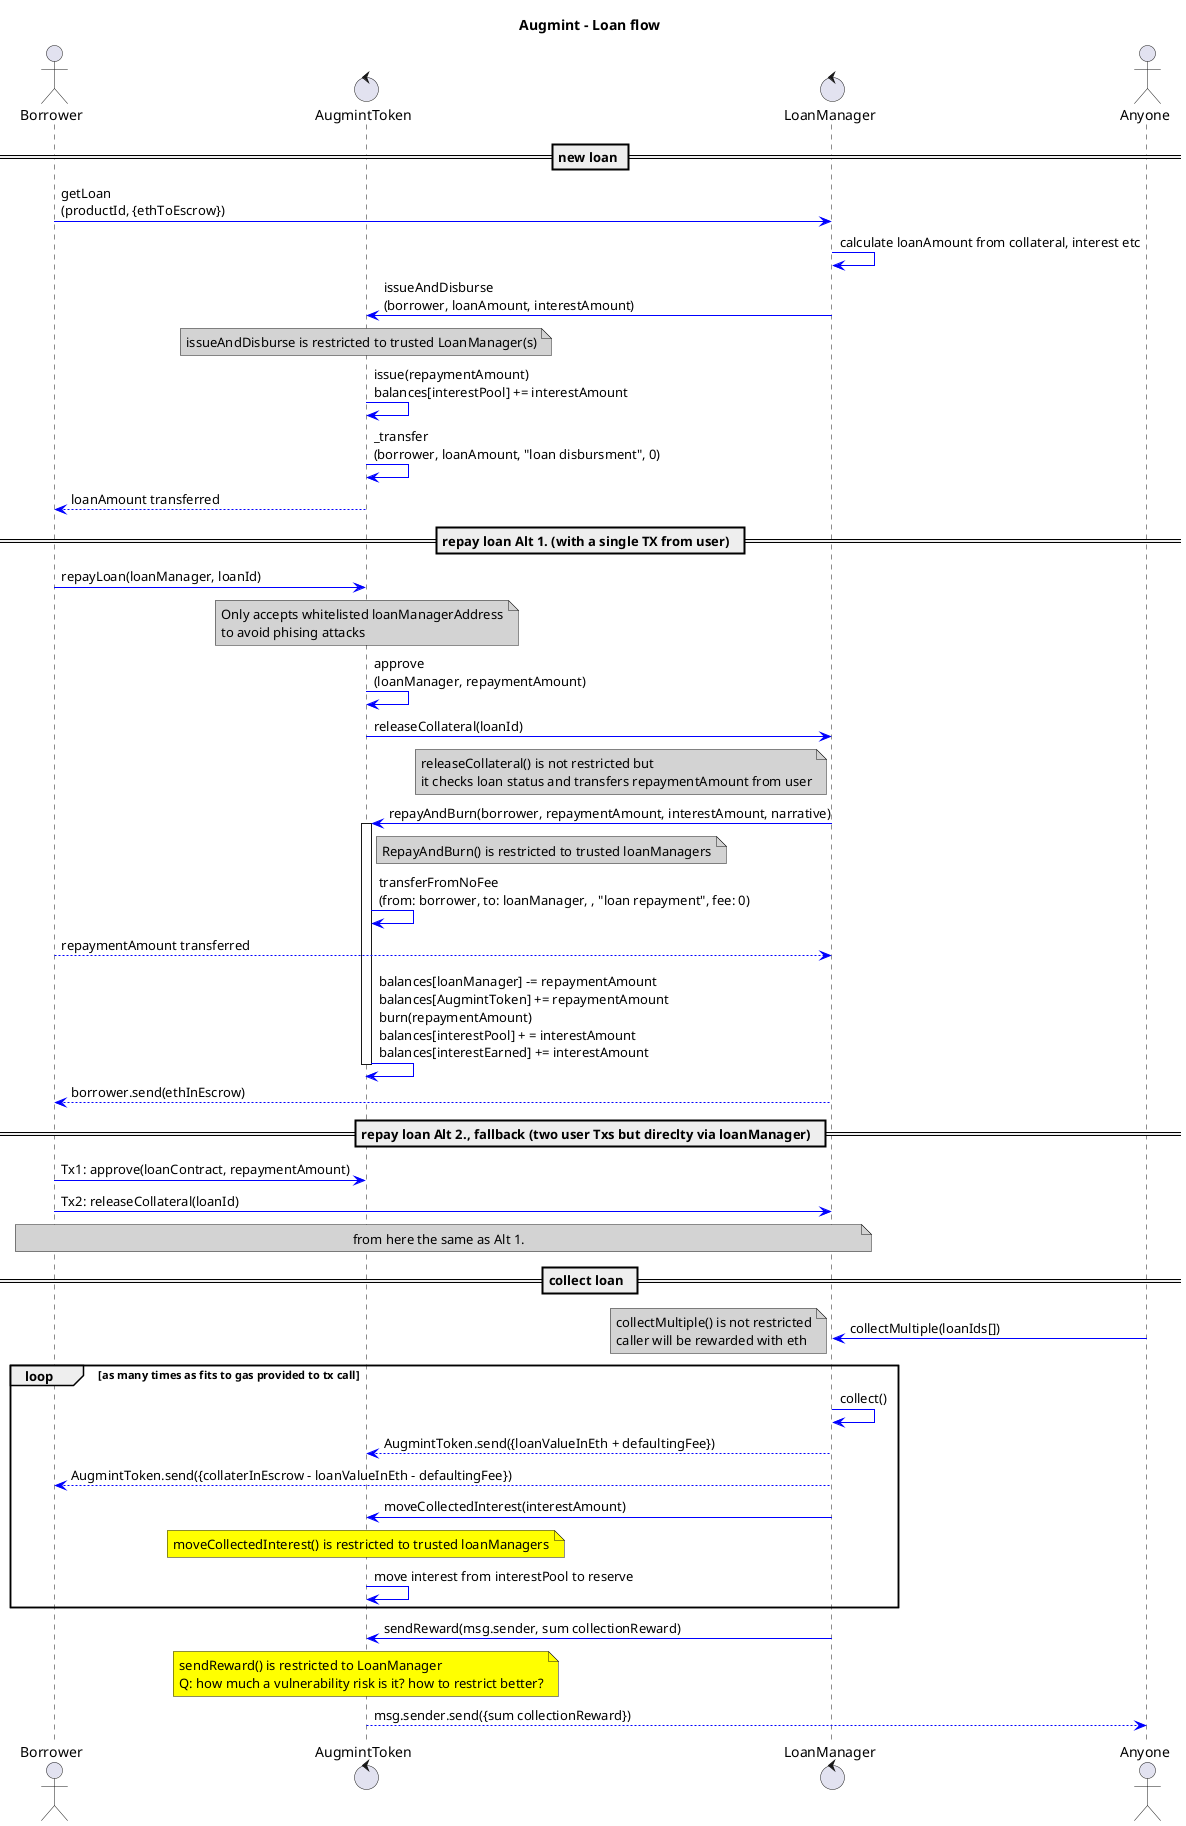 @startuml
title **Augmint** - Loan flow
skinparam ArrowColor #blue
skinparam noteBackgroundColor #lightgrey
actor Borrower
control AugmintToken
control LoanManager
actor Anyone
== new loan ==
Borrower -> LoanManager : getLoan\n(productId, {ethToEscrow})
LoanManager -> LoanManager : calculate loanAmount from collateral, interest etc
LoanManager -> AugmintToken : issueAndDisburse\n(borrower, loanAmount, interestAmount)
note over AugmintToken
issueAndDisburse is restricted to trusted LoanManager(s)
end note
AugmintToken -> AugmintToken : issue(repaymentAmount)\nbalances[interestPool] += interestAmount
AugmintToken -> AugmintToken : _transfer\n(borrower, loanAmount, "loan disbursment", 0)
AugmintToken --> Borrower : loanAmount transferred

== repay loan Alt 1. (with a single TX from user)  ==
Borrower -> AugmintToken : repayLoan(loanManager, loanId)
note over AugmintToken
    Only accepts whitelisted loanManagerAddress
    to avoid phising attacks
end note
AugmintToken -> AugmintToken : approve\n(loanManager, repaymentAmount)

AugmintToken -> LoanManager : releaseCollateral(loanId)
note left LoanManager
    releaseCollateral() is not restricted but
    it checks loan status and transfers repaymentAmount from user
end note
LoanManager -> AugmintToken : repayAndBurn(borrower, repaymentAmount, interestAmount, narrative)
note right AugmintToken
    RepayAndBurn() is restricted to trusted loanManagers
end note
activate AugmintToken
AugmintToken -> AugmintToken : transferFromNoFee\n(from: borrower, to: loanManager, , "loan repayment", fee: 0)
Borrower --> LoanManager : repaymentAmount transferred
AugmintToken -> AugmintToken : balances[loanManager] -= repaymentAmount\nbalances[AugmintToken] += repaymentAmount\nburn(repaymentAmount)\nbalances[interestPool] + = interestAmount\nbalances[interestEarned] += interestAmount
deactivate AugmintToken
LoanManager --> Borrower : borrower.send(ethInEscrow)

== repay loan Alt 2., fallback (two user Txs but direclty via loanManager)  ==
Borrower -> AugmintToken : Tx1: approve(loanContract, repaymentAmount)
Borrower -> LoanManager : Tx2: releaseCollateral(loanId)
note over Borrower, LoanManager
    from here the same as Alt 1.
end note
== collect loan  ==
Anyone -> LoanManager : collectMultiple(loanIds[])
note left
    collectMultiple() is not restricted
    caller will be rewarded with eth
end note
loop as many times as fits to gas provided to tx call
    LoanManager -> LoanManager : collect()
    LoanManager --> AugmintToken : AugmintToken.send({loanValueInEth + defaultingFee})
    LoanManager --> Borrower : AugmintToken.send({collaterInEscrow - loanValueInEth - defaultingFee})
    LoanManager -> AugmintToken : moveCollectedInterest(interestAmount)
    note over AugmintToken #yellow
    moveCollectedInterest() is restricted to trusted loanManagers
    end note
    AugmintToken -> AugmintToken : move interest from interestPool to reserve
end
LoanManager -> AugmintToken : sendReward(msg.sender, sum collectionReward)
note over AugmintToken #yellow
    sendReward() is restricted to LoanManager
    Q: how much a vulnerability risk is it? how to restrict better?
end note
AugmintToken --> Anyone : msg.sender.send({sum collectionReward})
@enduml
